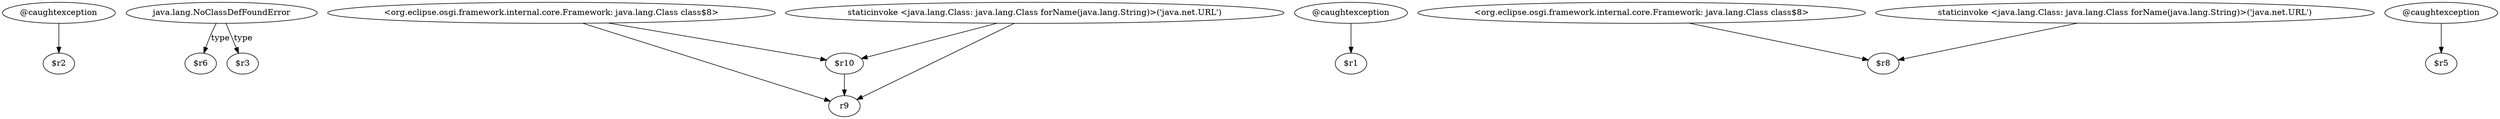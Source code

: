 digraph g {
0[label="@caughtexception"]
1[label="$r2"]
0->1[label=""]
2[label="java.lang.NoClassDefFoundError"]
3[label="$r6"]
2->3[label="type"]
4[label="<org.eclipse.osgi.framework.internal.core.Framework: java.lang.Class class$8>"]
5[label="$r10"]
4->5[label=""]
6[label="r9"]
5->6[label=""]
4->6[label=""]
7[label="@caughtexception"]
8[label="$r1"]
7->8[label=""]
9[label="<org.eclipse.osgi.framework.internal.core.Framework: java.lang.Class class$8>"]
10[label="$r8"]
9->10[label=""]
11[label="@caughtexception"]
12[label="$r5"]
11->12[label=""]
13[label="staticinvoke <java.lang.Class: java.lang.Class forName(java.lang.String)>('java.net.URL')"]
13->6[label=""]
13->5[label=""]
14[label="staticinvoke <java.lang.Class: java.lang.Class forName(java.lang.String)>('java.net.URL')"]
14->10[label=""]
15[label="$r3"]
2->15[label="type"]
}